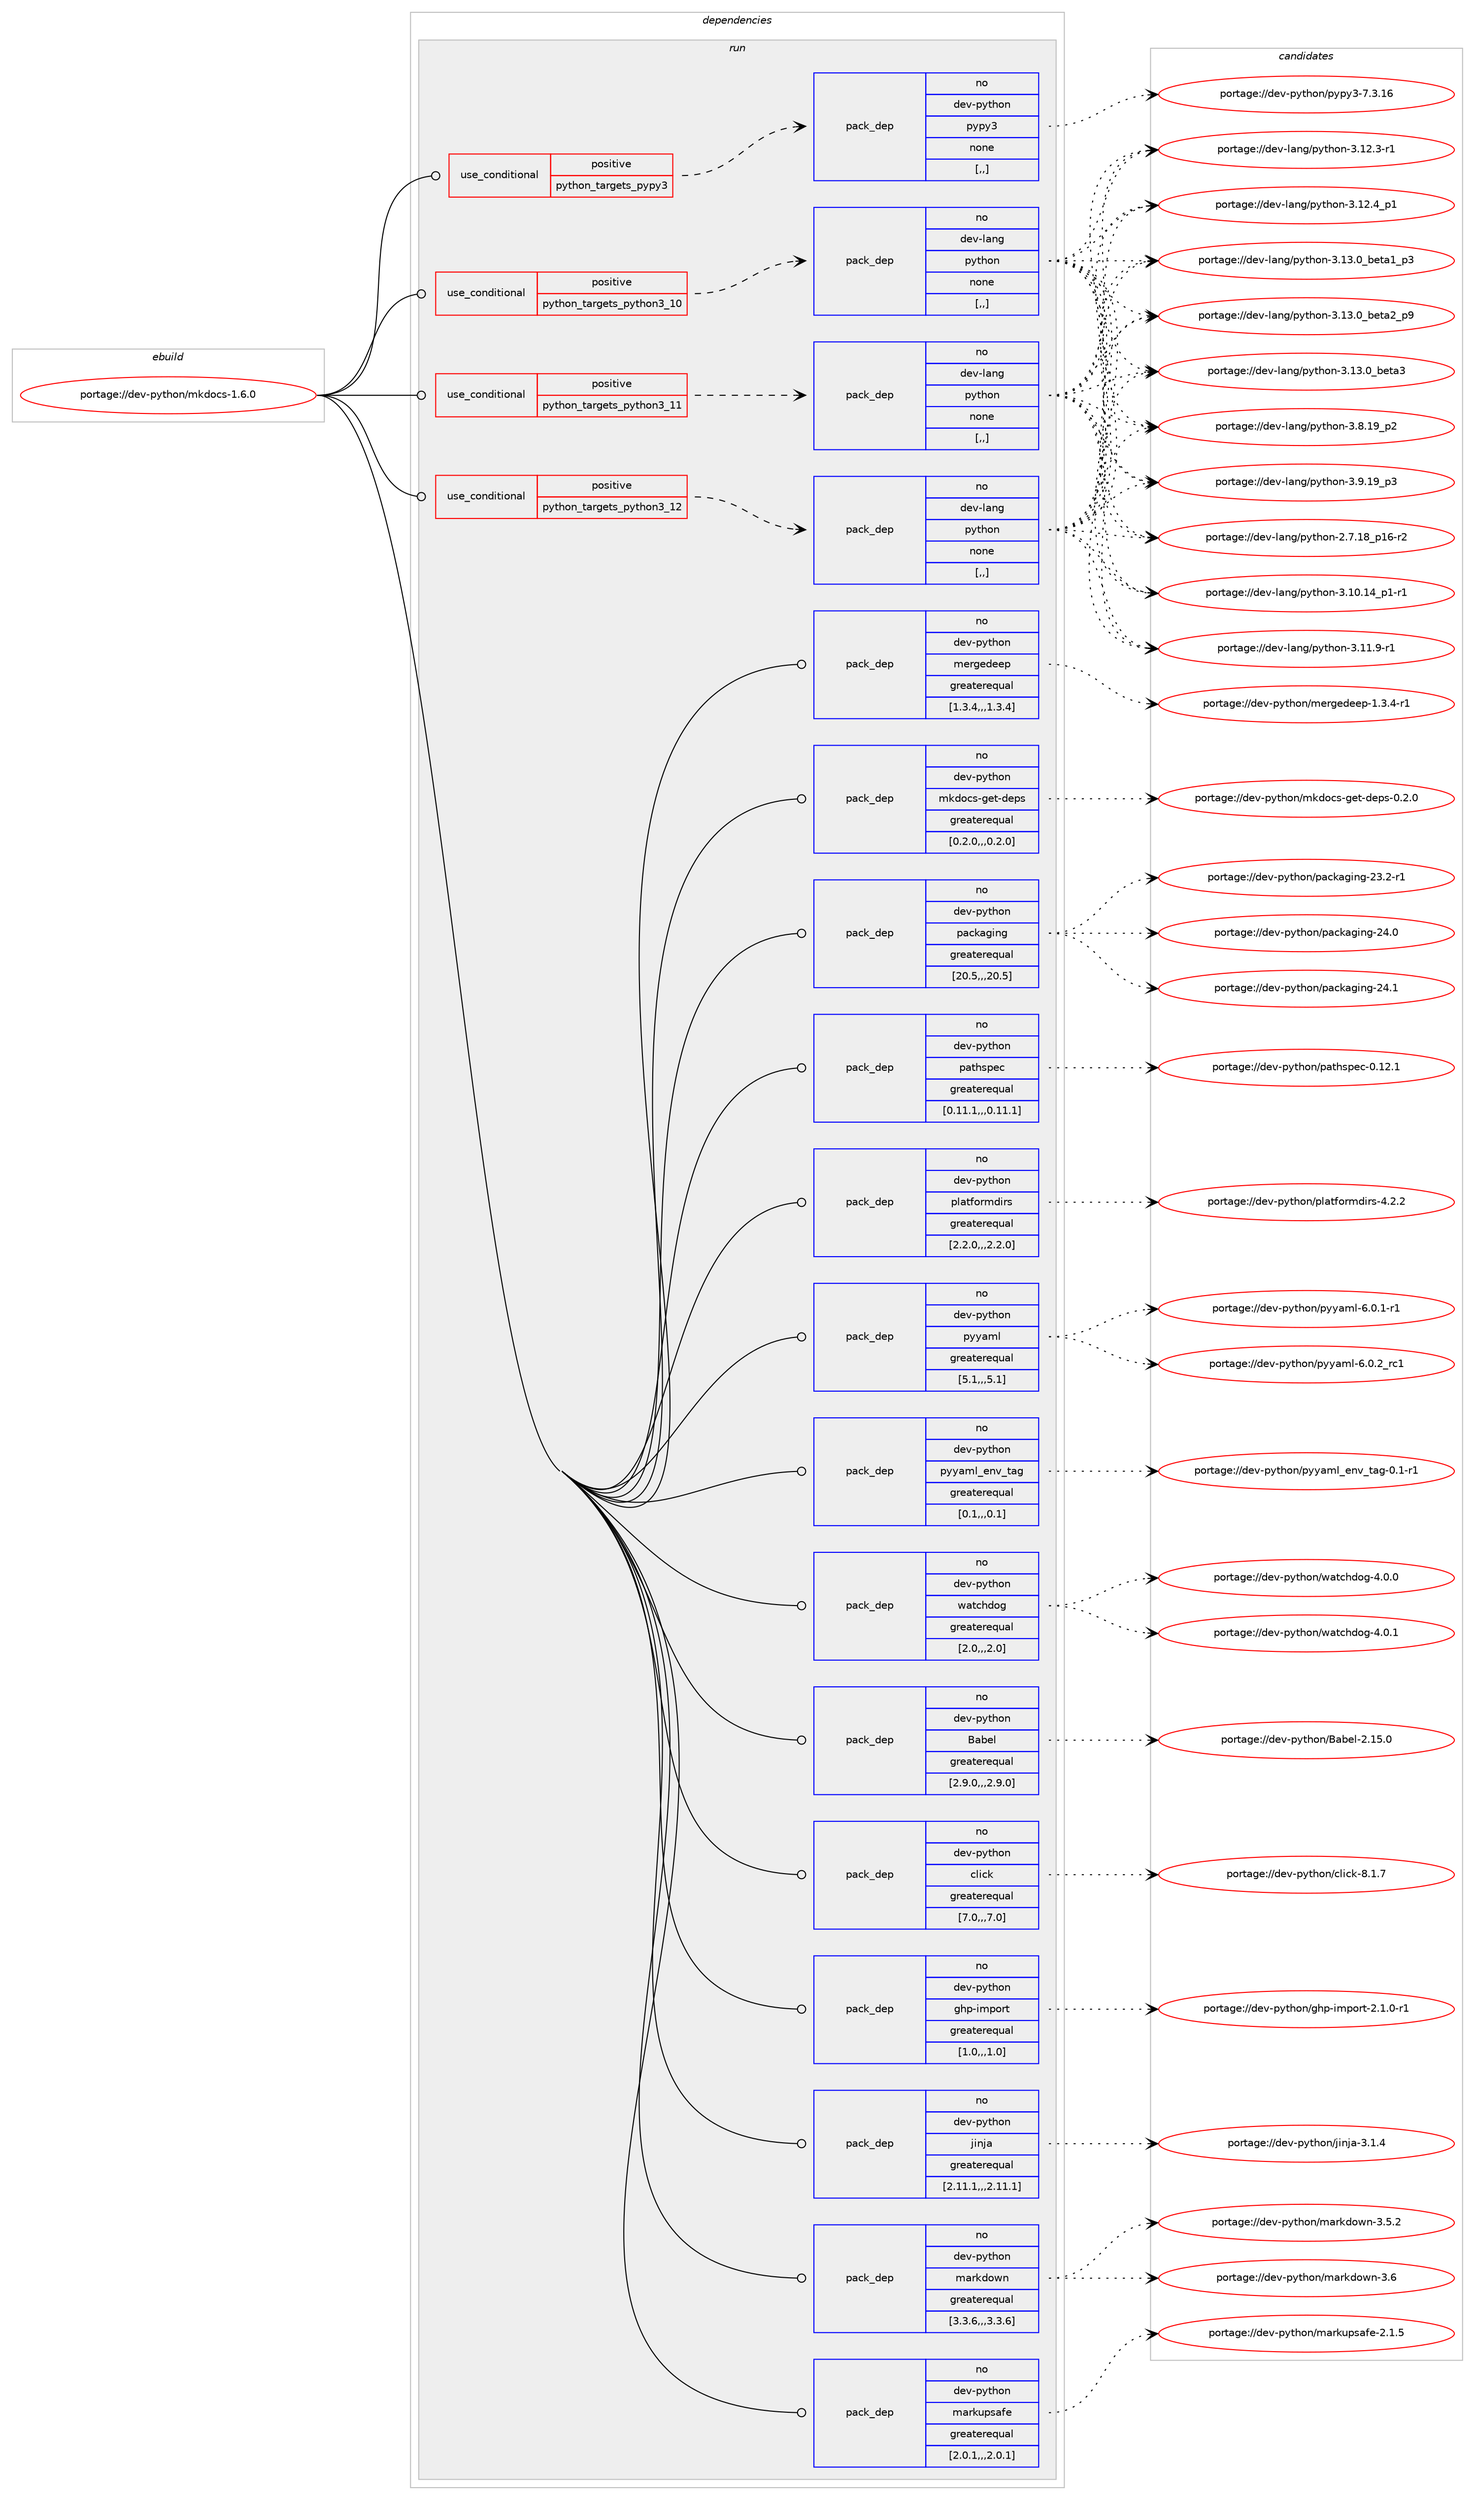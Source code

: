 digraph prolog {

# *************
# Graph options
# *************

newrank=true;
concentrate=true;
compound=true;
graph [rankdir=LR,fontname=Helvetica,fontsize=10,ranksep=1.5];#, ranksep=2.5, nodesep=0.2];
edge  [arrowhead=vee];
node  [fontname=Helvetica,fontsize=10];

# **********
# The ebuild
# **********

subgraph cluster_leftcol {
color=gray;
rank=same;
label=<<i>ebuild</i>>;
id [label="portage://dev-python/mkdocs-1.6.0", color=red, width=4, href="../dev-python/mkdocs-1.6.0.svg"];
}

# ****************
# The dependencies
# ****************

subgraph cluster_midcol {
color=gray;
label=<<i>dependencies</i>>;
subgraph cluster_compile {
fillcolor="#eeeeee";
style=filled;
label=<<i>compile</i>>;
}
subgraph cluster_compileandrun {
fillcolor="#eeeeee";
style=filled;
label=<<i>compile and run</i>>;
}
subgraph cluster_run {
fillcolor="#eeeeee";
style=filled;
label=<<i>run</i>>;
subgraph cond33948 {
dependency148047 [label=<<TABLE BORDER="0" CELLBORDER="1" CELLSPACING="0" CELLPADDING="4"><TR><TD ROWSPAN="3" CELLPADDING="10">use_conditional</TD></TR><TR><TD>positive</TD></TR><TR><TD>python_targets_pypy3</TD></TR></TABLE>>, shape=none, color=red];
subgraph pack112884 {
dependency148048 [label=<<TABLE BORDER="0" CELLBORDER="1" CELLSPACING="0" CELLPADDING="4" WIDTH="220"><TR><TD ROWSPAN="6" CELLPADDING="30">pack_dep</TD></TR><TR><TD WIDTH="110">no</TD></TR><TR><TD>dev-python</TD></TR><TR><TD>pypy3</TD></TR><TR><TD>none</TD></TR><TR><TD>[,,]</TD></TR></TABLE>>, shape=none, color=blue];
}
dependency148047:e -> dependency148048:w [weight=20,style="dashed",arrowhead="vee"];
}
id:e -> dependency148047:w [weight=20,style="solid",arrowhead="odot"];
subgraph cond33949 {
dependency148049 [label=<<TABLE BORDER="0" CELLBORDER="1" CELLSPACING="0" CELLPADDING="4"><TR><TD ROWSPAN="3" CELLPADDING="10">use_conditional</TD></TR><TR><TD>positive</TD></TR><TR><TD>python_targets_python3_10</TD></TR></TABLE>>, shape=none, color=red];
subgraph pack112885 {
dependency148050 [label=<<TABLE BORDER="0" CELLBORDER="1" CELLSPACING="0" CELLPADDING="4" WIDTH="220"><TR><TD ROWSPAN="6" CELLPADDING="30">pack_dep</TD></TR><TR><TD WIDTH="110">no</TD></TR><TR><TD>dev-lang</TD></TR><TR><TD>python</TD></TR><TR><TD>none</TD></TR><TR><TD>[,,]</TD></TR></TABLE>>, shape=none, color=blue];
}
dependency148049:e -> dependency148050:w [weight=20,style="dashed",arrowhead="vee"];
}
id:e -> dependency148049:w [weight=20,style="solid",arrowhead="odot"];
subgraph cond33950 {
dependency148051 [label=<<TABLE BORDER="0" CELLBORDER="1" CELLSPACING="0" CELLPADDING="4"><TR><TD ROWSPAN="3" CELLPADDING="10">use_conditional</TD></TR><TR><TD>positive</TD></TR><TR><TD>python_targets_python3_11</TD></TR></TABLE>>, shape=none, color=red];
subgraph pack112886 {
dependency148052 [label=<<TABLE BORDER="0" CELLBORDER="1" CELLSPACING="0" CELLPADDING="4" WIDTH="220"><TR><TD ROWSPAN="6" CELLPADDING="30">pack_dep</TD></TR><TR><TD WIDTH="110">no</TD></TR><TR><TD>dev-lang</TD></TR><TR><TD>python</TD></TR><TR><TD>none</TD></TR><TR><TD>[,,]</TD></TR></TABLE>>, shape=none, color=blue];
}
dependency148051:e -> dependency148052:w [weight=20,style="dashed",arrowhead="vee"];
}
id:e -> dependency148051:w [weight=20,style="solid",arrowhead="odot"];
subgraph cond33951 {
dependency148053 [label=<<TABLE BORDER="0" CELLBORDER="1" CELLSPACING="0" CELLPADDING="4"><TR><TD ROWSPAN="3" CELLPADDING="10">use_conditional</TD></TR><TR><TD>positive</TD></TR><TR><TD>python_targets_python3_12</TD></TR></TABLE>>, shape=none, color=red];
subgraph pack112887 {
dependency148054 [label=<<TABLE BORDER="0" CELLBORDER="1" CELLSPACING="0" CELLPADDING="4" WIDTH="220"><TR><TD ROWSPAN="6" CELLPADDING="30">pack_dep</TD></TR><TR><TD WIDTH="110">no</TD></TR><TR><TD>dev-lang</TD></TR><TR><TD>python</TD></TR><TR><TD>none</TD></TR><TR><TD>[,,]</TD></TR></TABLE>>, shape=none, color=blue];
}
dependency148053:e -> dependency148054:w [weight=20,style="dashed",arrowhead="vee"];
}
id:e -> dependency148053:w [weight=20,style="solid",arrowhead="odot"];
subgraph pack112888 {
dependency148055 [label=<<TABLE BORDER="0" CELLBORDER="1" CELLSPACING="0" CELLPADDING="4" WIDTH="220"><TR><TD ROWSPAN="6" CELLPADDING="30">pack_dep</TD></TR><TR><TD WIDTH="110">no</TD></TR><TR><TD>dev-python</TD></TR><TR><TD>Babel</TD></TR><TR><TD>greaterequal</TD></TR><TR><TD>[2.9.0,,,2.9.0]</TD></TR></TABLE>>, shape=none, color=blue];
}
id:e -> dependency148055:w [weight=20,style="solid",arrowhead="odot"];
subgraph pack112889 {
dependency148056 [label=<<TABLE BORDER="0" CELLBORDER="1" CELLSPACING="0" CELLPADDING="4" WIDTH="220"><TR><TD ROWSPAN="6" CELLPADDING="30">pack_dep</TD></TR><TR><TD WIDTH="110">no</TD></TR><TR><TD>dev-python</TD></TR><TR><TD>click</TD></TR><TR><TD>greaterequal</TD></TR><TR><TD>[7.0,,,7.0]</TD></TR></TABLE>>, shape=none, color=blue];
}
id:e -> dependency148056:w [weight=20,style="solid",arrowhead="odot"];
subgraph pack112890 {
dependency148057 [label=<<TABLE BORDER="0" CELLBORDER="1" CELLSPACING="0" CELLPADDING="4" WIDTH="220"><TR><TD ROWSPAN="6" CELLPADDING="30">pack_dep</TD></TR><TR><TD WIDTH="110">no</TD></TR><TR><TD>dev-python</TD></TR><TR><TD>ghp-import</TD></TR><TR><TD>greaterequal</TD></TR><TR><TD>[1.0,,,1.0]</TD></TR></TABLE>>, shape=none, color=blue];
}
id:e -> dependency148057:w [weight=20,style="solid",arrowhead="odot"];
subgraph pack112891 {
dependency148058 [label=<<TABLE BORDER="0" CELLBORDER="1" CELLSPACING="0" CELLPADDING="4" WIDTH="220"><TR><TD ROWSPAN="6" CELLPADDING="30">pack_dep</TD></TR><TR><TD WIDTH="110">no</TD></TR><TR><TD>dev-python</TD></TR><TR><TD>jinja</TD></TR><TR><TD>greaterequal</TD></TR><TR><TD>[2.11.1,,,2.11.1]</TD></TR></TABLE>>, shape=none, color=blue];
}
id:e -> dependency148058:w [weight=20,style="solid",arrowhead="odot"];
subgraph pack112892 {
dependency148059 [label=<<TABLE BORDER="0" CELLBORDER="1" CELLSPACING="0" CELLPADDING="4" WIDTH="220"><TR><TD ROWSPAN="6" CELLPADDING="30">pack_dep</TD></TR><TR><TD WIDTH="110">no</TD></TR><TR><TD>dev-python</TD></TR><TR><TD>markdown</TD></TR><TR><TD>greaterequal</TD></TR><TR><TD>[3.3.6,,,3.3.6]</TD></TR></TABLE>>, shape=none, color=blue];
}
id:e -> dependency148059:w [weight=20,style="solid",arrowhead="odot"];
subgraph pack112893 {
dependency148060 [label=<<TABLE BORDER="0" CELLBORDER="1" CELLSPACING="0" CELLPADDING="4" WIDTH="220"><TR><TD ROWSPAN="6" CELLPADDING="30">pack_dep</TD></TR><TR><TD WIDTH="110">no</TD></TR><TR><TD>dev-python</TD></TR><TR><TD>markupsafe</TD></TR><TR><TD>greaterequal</TD></TR><TR><TD>[2.0.1,,,2.0.1]</TD></TR></TABLE>>, shape=none, color=blue];
}
id:e -> dependency148060:w [weight=20,style="solid",arrowhead="odot"];
subgraph pack112894 {
dependency148061 [label=<<TABLE BORDER="0" CELLBORDER="1" CELLSPACING="0" CELLPADDING="4" WIDTH="220"><TR><TD ROWSPAN="6" CELLPADDING="30">pack_dep</TD></TR><TR><TD WIDTH="110">no</TD></TR><TR><TD>dev-python</TD></TR><TR><TD>mergedeep</TD></TR><TR><TD>greaterequal</TD></TR><TR><TD>[1.3.4,,,1.3.4]</TD></TR></TABLE>>, shape=none, color=blue];
}
id:e -> dependency148061:w [weight=20,style="solid",arrowhead="odot"];
subgraph pack112895 {
dependency148062 [label=<<TABLE BORDER="0" CELLBORDER="1" CELLSPACING="0" CELLPADDING="4" WIDTH="220"><TR><TD ROWSPAN="6" CELLPADDING="30">pack_dep</TD></TR><TR><TD WIDTH="110">no</TD></TR><TR><TD>dev-python</TD></TR><TR><TD>mkdocs-get-deps</TD></TR><TR><TD>greaterequal</TD></TR><TR><TD>[0.2.0,,,0.2.0]</TD></TR></TABLE>>, shape=none, color=blue];
}
id:e -> dependency148062:w [weight=20,style="solid",arrowhead="odot"];
subgraph pack112896 {
dependency148063 [label=<<TABLE BORDER="0" CELLBORDER="1" CELLSPACING="0" CELLPADDING="4" WIDTH="220"><TR><TD ROWSPAN="6" CELLPADDING="30">pack_dep</TD></TR><TR><TD WIDTH="110">no</TD></TR><TR><TD>dev-python</TD></TR><TR><TD>packaging</TD></TR><TR><TD>greaterequal</TD></TR><TR><TD>[20.5,,,20.5]</TD></TR></TABLE>>, shape=none, color=blue];
}
id:e -> dependency148063:w [weight=20,style="solid",arrowhead="odot"];
subgraph pack112897 {
dependency148064 [label=<<TABLE BORDER="0" CELLBORDER="1" CELLSPACING="0" CELLPADDING="4" WIDTH="220"><TR><TD ROWSPAN="6" CELLPADDING="30">pack_dep</TD></TR><TR><TD WIDTH="110">no</TD></TR><TR><TD>dev-python</TD></TR><TR><TD>pathspec</TD></TR><TR><TD>greaterequal</TD></TR><TR><TD>[0.11.1,,,0.11.1]</TD></TR></TABLE>>, shape=none, color=blue];
}
id:e -> dependency148064:w [weight=20,style="solid",arrowhead="odot"];
subgraph pack112898 {
dependency148065 [label=<<TABLE BORDER="0" CELLBORDER="1" CELLSPACING="0" CELLPADDING="4" WIDTH="220"><TR><TD ROWSPAN="6" CELLPADDING="30">pack_dep</TD></TR><TR><TD WIDTH="110">no</TD></TR><TR><TD>dev-python</TD></TR><TR><TD>platformdirs</TD></TR><TR><TD>greaterequal</TD></TR><TR><TD>[2.2.0,,,2.2.0]</TD></TR></TABLE>>, shape=none, color=blue];
}
id:e -> dependency148065:w [weight=20,style="solid",arrowhead="odot"];
subgraph pack112899 {
dependency148066 [label=<<TABLE BORDER="0" CELLBORDER="1" CELLSPACING="0" CELLPADDING="4" WIDTH="220"><TR><TD ROWSPAN="6" CELLPADDING="30">pack_dep</TD></TR><TR><TD WIDTH="110">no</TD></TR><TR><TD>dev-python</TD></TR><TR><TD>pyyaml</TD></TR><TR><TD>greaterequal</TD></TR><TR><TD>[5.1,,,5.1]</TD></TR></TABLE>>, shape=none, color=blue];
}
id:e -> dependency148066:w [weight=20,style="solid",arrowhead="odot"];
subgraph pack112900 {
dependency148067 [label=<<TABLE BORDER="0" CELLBORDER="1" CELLSPACING="0" CELLPADDING="4" WIDTH="220"><TR><TD ROWSPAN="6" CELLPADDING="30">pack_dep</TD></TR><TR><TD WIDTH="110">no</TD></TR><TR><TD>dev-python</TD></TR><TR><TD>pyyaml_env_tag</TD></TR><TR><TD>greaterequal</TD></TR><TR><TD>[0.1,,,0.1]</TD></TR></TABLE>>, shape=none, color=blue];
}
id:e -> dependency148067:w [weight=20,style="solid",arrowhead="odot"];
subgraph pack112901 {
dependency148068 [label=<<TABLE BORDER="0" CELLBORDER="1" CELLSPACING="0" CELLPADDING="4" WIDTH="220"><TR><TD ROWSPAN="6" CELLPADDING="30">pack_dep</TD></TR><TR><TD WIDTH="110">no</TD></TR><TR><TD>dev-python</TD></TR><TR><TD>watchdog</TD></TR><TR><TD>greaterequal</TD></TR><TR><TD>[2.0,,,2.0]</TD></TR></TABLE>>, shape=none, color=blue];
}
id:e -> dependency148068:w [weight=20,style="solid",arrowhead="odot"];
}
}

# **************
# The candidates
# **************

subgraph cluster_choices {
rank=same;
color=gray;
label=<<i>candidates</i>>;

subgraph choice112884 {
color=black;
nodesep=1;
choice10010111845112121116104111110471121211121215145554651464954 [label="portage://dev-python/pypy3-7.3.16", color=red, width=4,href="../dev-python/pypy3-7.3.16.svg"];
dependency148048:e -> choice10010111845112121116104111110471121211121215145554651464954:w [style=dotted,weight="100"];
}
subgraph choice112885 {
color=black;
nodesep=1;
choice100101118451089711010347112121116104111110455046554649569511249544511450 [label="portage://dev-lang/python-2.7.18_p16-r2", color=red, width=4,href="../dev-lang/python-2.7.18_p16-r2.svg"];
choice100101118451089711010347112121116104111110455146494846495295112494511449 [label="portage://dev-lang/python-3.10.14_p1-r1", color=red, width=4,href="../dev-lang/python-3.10.14_p1-r1.svg"];
choice100101118451089711010347112121116104111110455146494946574511449 [label="portage://dev-lang/python-3.11.9-r1", color=red, width=4,href="../dev-lang/python-3.11.9-r1.svg"];
choice100101118451089711010347112121116104111110455146495046514511449 [label="portage://dev-lang/python-3.12.3-r1", color=red, width=4,href="../dev-lang/python-3.12.3-r1.svg"];
choice100101118451089711010347112121116104111110455146495046529511249 [label="portage://dev-lang/python-3.12.4_p1", color=red, width=4,href="../dev-lang/python-3.12.4_p1.svg"];
choice10010111845108971101034711212111610411111045514649514648959810111697499511251 [label="portage://dev-lang/python-3.13.0_beta1_p3", color=red, width=4,href="../dev-lang/python-3.13.0_beta1_p3.svg"];
choice10010111845108971101034711212111610411111045514649514648959810111697509511257 [label="portage://dev-lang/python-3.13.0_beta2_p9", color=red, width=4,href="../dev-lang/python-3.13.0_beta2_p9.svg"];
choice1001011184510897110103471121211161041111104551464951464895981011169751 [label="portage://dev-lang/python-3.13.0_beta3", color=red, width=4,href="../dev-lang/python-3.13.0_beta3.svg"];
choice100101118451089711010347112121116104111110455146564649579511250 [label="portage://dev-lang/python-3.8.19_p2", color=red, width=4,href="../dev-lang/python-3.8.19_p2.svg"];
choice100101118451089711010347112121116104111110455146574649579511251 [label="portage://dev-lang/python-3.9.19_p3", color=red, width=4,href="../dev-lang/python-3.9.19_p3.svg"];
dependency148050:e -> choice100101118451089711010347112121116104111110455046554649569511249544511450:w [style=dotted,weight="100"];
dependency148050:e -> choice100101118451089711010347112121116104111110455146494846495295112494511449:w [style=dotted,weight="100"];
dependency148050:e -> choice100101118451089711010347112121116104111110455146494946574511449:w [style=dotted,weight="100"];
dependency148050:e -> choice100101118451089711010347112121116104111110455146495046514511449:w [style=dotted,weight="100"];
dependency148050:e -> choice100101118451089711010347112121116104111110455146495046529511249:w [style=dotted,weight="100"];
dependency148050:e -> choice10010111845108971101034711212111610411111045514649514648959810111697499511251:w [style=dotted,weight="100"];
dependency148050:e -> choice10010111845108971101034711212111610411111045514649514648959810111697509511257:w [style=dotted,weight="100"];
dependency148050:e -> choice1001011184510897110103471121211161041111104551464951464895981011169751:w [style=dotted,weight="100"];
dependency148050:e -> choice100101118451089711010347112121116104111110455146564649579511250:w [style=dotted,weight="100"];
dependency148050:e -> choice100101118451089711010347112121116104111110455146574649579511251:w [style=dotted,weight="100"];
}
subgraph choice112886 {
color=black;
nodesep=1;
choice100101118451089711010347112121116104111110455046554649569511249544511450 [label="portage://dev-lang/python-2.7.18_p16-r2", color=red, width=4,href="../dev-lang/python-2.7.18_p16-r2.svg"];
choice100101118451089711010347112121116104111110455146494846495295112494511449 [label="portage://dev-lang/python-3.10.14_p1-r1", color=red, width=4,href="../dev-lang/python-3.10.14_p1-r1.svg"];
choice100101118451089711010347112121116104111110455146494946574511449 [label="portage://dev-lang/python-3.11.9-r1", color=red, width=4,href="../dev-lang/python-3.11.9-r1.svg"];
choice100101118451089711010347112121116104111110455146495046514511449 [label="portage://dev-lang/python-3.12.3-r1", color=red, width=4,href="../dev-lang/python-3.12.3-r1.svg"];
choice100101118451089711010347112121116104111110455146495046529511249 [label="portage://dev-lang/python-3.12.4_p1", color=red, width=4,href="../dev-lang/python-3.12.4_p1.svg"];
choice10010111845108971101034711212111610411111045514649514648959810111697499511251 [label="portage://dev-lang/python-3.13.0_beta1_p3", color=red, width=4,href="../dev-lang/python-3.13.0_beta1_p3.svg"];
choice10010111845108971101034711212111610411111045514649514648959810111697509511257 [label="portage://dev-lang/python-3.13.0_beta2_p9", color=red, width=4,href="../dev-lang/python-3.13.0_beta2_p9.svg"];
choice1001011184510897110103471121211161041111104551464951464895981011169751 [label="portage://dev-lang/python-3.13.0_beta3", color=red, width=4,href="../dev-lang/python-3.13.0_beta3.svg"];
choice100101118451089711010347112121116104111110455146564649579511250 [label="portage://dev-lang/python-3.8.19_p2", color=red, width=4,href="../dev-lang/python-3.8.19_p2.svg"];
choice100101118451089711010347112121116104111110455146574649579511251 [label="portage://dev-lang/python-3.9.19_p3", color=red, width=4,href="../dev-lang/python-3.9.19_p3.svg"];
dependency148052:e -> choice100101118451089711010347112121116104111110455046554649569511249544511450:w [style=dotted,weight="100"];
dependency148052:e -> choice100101118451089711010347112121116104111110455146494846495295112494511449:w [style=dotted,weight="100"];
dependency148052:e -> choice100101118451089711010347112121116104111110455146494946574511449:w [style=dotted,weight="100"];
dependency148052:e -> choice100101118451089711010347112121116104111110455146495046514511449:w [style=dotted,weight="100"];
dependency148052:e -> choice100101118451089711010347112121116104111110455146495046529511249:w [style=dotted,weight="100"];
dependency148052:e -> choice10010111845108971101034711212111610411111045514649514648959810111697499511251:w [style=dotted,weight="100"];
dependency148052:e -> choice10010111845108971101034711212111610411111045514649514648959810111697509511257:w [style=dotted,weight="100"];
dependency148052:e -> choice1001011184510897110103471121211161041111104551464951464895981011169751:w [style=dotted,weight="100"];
dependency148052:e -> choice100101118451089711010347112121116104111110455146564649579511250:w [style=dotted,weight="100"];
dependency148052:e -> choice100101118451089711010347112121116104111110455146574649579511251:w [style=dotted,weight="100"];
}
subgraph choice112887 {
color=black;
nodesep=1;
choice100101118451089711010347112121116104111110455046554649569511249544511450 [label="portage://dev-lang/python-2.7.18_p16-r2", color=red, width=4,href="../dev-lang/python-2.7.18_p16-r2.svg"];
choice100101118451089711010347112121116104111110455146494846495295112494511449 [label="portage://dev-lang/python-3.10.14_p1-r1", color=red, width=4,href="../dev-lang/python-3.10.14_p1-r1.svg"];
choice100101118451089711010347112121116104111110455146494946574511449 [label="portage://dev-lang/python-3.11.9-r1", color=red, width=4,href="../dev-lang/python-3.11.9-r1.svg"];
choice100101118451089711010347112121116104111110455146495046514511449 [label="portage://dev-lang/python-3.12.3-r1", color=red, width=4,href="../dev-lang/python-3.12.3-r1.svg"];
choice100101118451089711010347112121116104111110455146495046529511249 [label="portage://dev-lang/python-3.12.4_p1", color=red, width=4,href="../dev-lang/python-3.12.4_p1.svg"];
choice10010111845108971101034711212111610411111045514649514648959810111697499511251 [label="portage://dev-lang/python-3.13.0_beta1_p3", color=red, width=4,href="../dev-lang/python-3.13.0_beta1_p3.svg"];
choice10010111845108971101034711212111610411111045514649514648959810111697509511257 [label="portage://dev-lang/python-3.13.0_beta2_p9", color=red, width=4,href="../dev-lang/python-3.13.0_beta2_p9.svg"];
choice1001011184510897110103471121211161041111104551464951464895981011169751 [label="portage://dev-lang/python-3.13.0_beta3", color=red, width=4,href="../dev-lang/python-3.13.0_beta3.svg"];
choice100101118451089711010347112121116104111110455146564649579511250 [label="portage://dev-lang/python-3.8.19_p2", color=red, width=4,href="../dev-lang/python-3.8.19_p2.svg"];
choice100101118451089711010347112121116104111110455146574649579511251 [label="portage://dev-lang/python-3.9.19_p3", color=red, width=4,href="../dev-lang/python-3.9.19_p3.svg"];
dependency148054:e -> choice100101118451089711010347112121116104111110455046554649569511249544511450:w [style=dotted,weight="100"];
dependency148054:e -> choice100101118451089711010347112121116104111110455146494846495295112494511449:w [style=dotted,weight="100"];
dependency148054:e -> choice100101118451089711010347112121116104111110455146494946574511449:w [style=dotted,weight="100"];
dependency148054:e -> choice100101118451089711010347112121116104111110455146495046514511449:w [style=dotted,weight="100"];
dependency148054:e -> choice100101118451089711010347112121116104111110455146495046529511249:w [style=dotted,weight="100"];
dependency148054:e -> choice10010111845108971101034711212111610411111045514649514648959810111697499511251:w [style=dotted,weight="100"];
dependency148054:e -> choice10010111845108971101034711212111610411111045514649514648959810111697509511257:w [style=dotted,weight="100"];
dependency148054:e -> choice1001011184510897110103471121211161041111104551464951464895981011169751:w [style=dotted,weight="100"];
dependency148054:e -> choice100101118451089711010347112121116104111110455146564649579511250:w [style=dotted,weight="100"];
dependency148054:e -> choice100101118451089711010347112121116104111110455146574649579511251:w [style=dotted,weight="100"];
}
subgraph choice112888 {
color=black;
nodesep=1;
choice100101118451121211161041111104766979810110845504649534648 [label="portage://dev-python/Babel-2.15.0", color=red, width=4,href="../dev-python/Babel-2.15.0.svg"];
dependency148055:e -> choice100101118451121211161041111104766979810110845504649534648:w [style=dotted,weight="100"];
}
subgraph choice112889 {
color=black;
nodesep=1;
choice10010111845112121116104111110479910810599107455646494655 [label="portage://dev-python/click-8.1.7", color=red, width=4,href="../dev-python/click-8.1.7.svg"];
dependency148056:e -> choice10010111845112121116104111110479910810599107455646494655:w [style=dotted,weight="100"];
}
subgraph choice112890 {
color=black;
nodesep=1;
choice1001011184511212111610411111047103104112451051091121111141164550464946484511449 [label="portage://dev-python/ghp-import-2.1.0-r1", color=red, width=4,href="../dev-python/ghp-import-2.1.0-r1.svg"];
dependency148057:e -> choice1001011184511212111610411111047103104112451051091121111141164550464946484511449:w [style=dotted,weight="100"];
}
subgraph choice112891 {
color=black;
nodesep=1;
choice100101118451121211161041111104710610511010697455146494652 [label="portage://dev-python/jinja-3.1.4", color=red, width=4,href="../dev-python/jinja-3.1.4.svg"];
dependency148058:e -> choice100101118451121211161041111104710610511010697455146494652:w [style=dotted,weight="100"];
}
subgraph choice112892 {
color=black;
nodesep=1;
choice100101118451121211161041111104710997114107100111119110455146534650 [label="portage://dev-python/markdown-3.5.2", color=red, width=4,href="../dev-python/markdown-3.5.2.svg"];
choice10010111845112121116104111110471099711410710011111911045514654 [label="portage://dev-python/markdown-3.6", color=red, width=4,href="../dev-python/markdown-3.6.svg"];
dependency148059:e -> choice100101118451121211161041111104710997114107100111119110455146534650:w [style=dotted,weight="100"];
dependency148059:e -> choice10010111845112121116104111110471099711410710011111911045514654:w [style=dotted,weight="100"];
}
subgraph choice112893 {
color=black;
nodesep=1;
choice10010111845112121116104111110471099711410711711211597102101455046494653 [label="portage://dev-python/markupsafe-2.1.5", color=red, width=4,href="../dev-python/markupsafe-2.1.5.svg"];
dependency148060:e -> choice10010111845112121116104111110471099711410711711211597102101455046494653:w [style=dotted,weight="100"];
}
subgraph choice112894 {
color=black;
nodesep=1;
choice10010111845112121116104111110471091011141031011001011011124549465146524511449 [label="portage://dev-python/mergedeep-1.3.4-r1", color=red, width=4,href="../dev-python/mergedeep-1.3.4-r1.svg"];
dependency148061:e -> choice10010111845112121116104111110471091011141031011001011011124549465146524511449:w [style=dotted,weight="100"];
}
subgraph choice112895 {
color=black;
nodesep=1;
choice1001011184511212111610411111047109107100111991154510310111645100101112115454846504648 [label="portage://dev-python/mkdocs-get-deps-0.2.0", color=red, width=4,href="../dev-python/mkdocs-get-deps-0.2.0.svg"];
dependency148062:e -> choice1001011184511212111610411111047109107100111991154510310111645100101112115454846504648:w [style=dotted,weight="100"];
}
subgraph choice112896 {
color=black;
nodesep=1;
choice100101118451121211161041111104711297991079710310511010345505146504511449 [label="portage://dev-python/packaging-23.2-r1", color=red, width=4,href="../dev-python/packaging-23.2-r1.svg"];
choice10010111845112121116104111110471129799107971031051101034550524648 [label="portage://dev-python/packaging-24.0", color=red, width=4,href="../dev-python/packaging-24.0.svg"];
choice10010111845112121116104111110471129799107971031051101034550524649 [label="portage://dev-python/packaging-24.1", color=red, width=4,href="../dev-python/packaging-24.1.svg"];
dependency148063:e -> choice100101118451121211161041111104711297991079710310511010345505146504511449:w [style=dotted,weight="100"];
dependency148063:e -> choice10010111845112121116104111110471129799107971031051101034550524648:w [style=dotted,weight="100"];
dependency148063:e -> choice10010111845112121116104111110471129799107971031051101034550524649:w [style=dotted,weight="100"];
}
subgraph choice112897 {
color=black;
nodesep=1;
choice1001011184511212111610411111047112971161041151121019945484649504649 [label="portage://dev-python/pathspec-0.12.1", color=red, width=4,href="../dev-python/pathspec-0.12.1.svg"];
dependency148064:e -> choice1001011184511212111610411111047112971161041151121019945484649504649:w [style=dotted,weight="100"];
}
subgraph choice112898 {
color=black;
nodesep=1;
choice100101118451121211161041111104711210897116102111114109100105114115455246504650 [label="portage://dev-python/platformdirs-4.2.2", color=red, width=4,href="../dev-python/platformdirs-4.2.2.svg"];
dependency148065:e -> choice100101118451121211161041111104711210897116102111114109100105114115455246504650:w [style=dotted,weight="100"];
}
subgraph choice112899 {
color=black;
nodesep=1;
choice1001011184511212111610411111047112121121971091084554464846494511449 [label="portage://dev-python/pyyaml-6.0.1-r1", color=red, width=4,href="../dev-python/pyyaml-6.0.1-r1.svg"];
choice100101118451121211161041111104711212112197109108455446484650951149949 [label="portage://dev-python/pyyaml-6.0.2_rc1", color=red, width=4,href="../dev-python/pyyaml-6.0.2_rc1.svg"];
dependency148066:e -> choice1001011184511212111610411111047112121121971091084554464846494511449:w [style=dotted,weight="100"];
dependency148066:e -> choice100101118451121211161041111104711212112197109108455446484650951149949:w [style=dotted,weight="100"];
}
subgraph choice112900 {
color=black;
nodesep=1;
choice100101118451121211161041111104711212112197109108951011101189511697103454846494511449 [label="portage://dev-python/pyyaml_env_tag-0.1-r1", color=red, width=4,href="../dev-python/pyyaml_env_tag-0.1-r1.svg"];
dependency148067:e -> choice100101118451121211161041111104711212112197109108951011101189511697103454846494511449:w [style=dotted,weight="100"];
}
subgraph choice112901 {
color=black;
nodesep=1;
choice10010111845112121116104111110471199711699104100111103455246484648 [label="portage://dev-python/watchdog-4.0.0", color=red, width=4,href="../dev-python/watchdog-4.0.0.svg"];
choice10010111845112121116104111110471199711699104100111103455246484649 [label="portage://dev-python/watchdog-4.0.1", color=red, width=4,href="../dev-python/watchdog-4.0.1.svg"];
dependency148068:e -> choice10010111845112121116104111110471199711699104100111103455246484648:w [style=dotted,weight="100"];
dependency148068:e -> choice10010111845112121116104111110471199711699104100111103455246484649:w [style=dotted,weight="100"];
}
}

}
